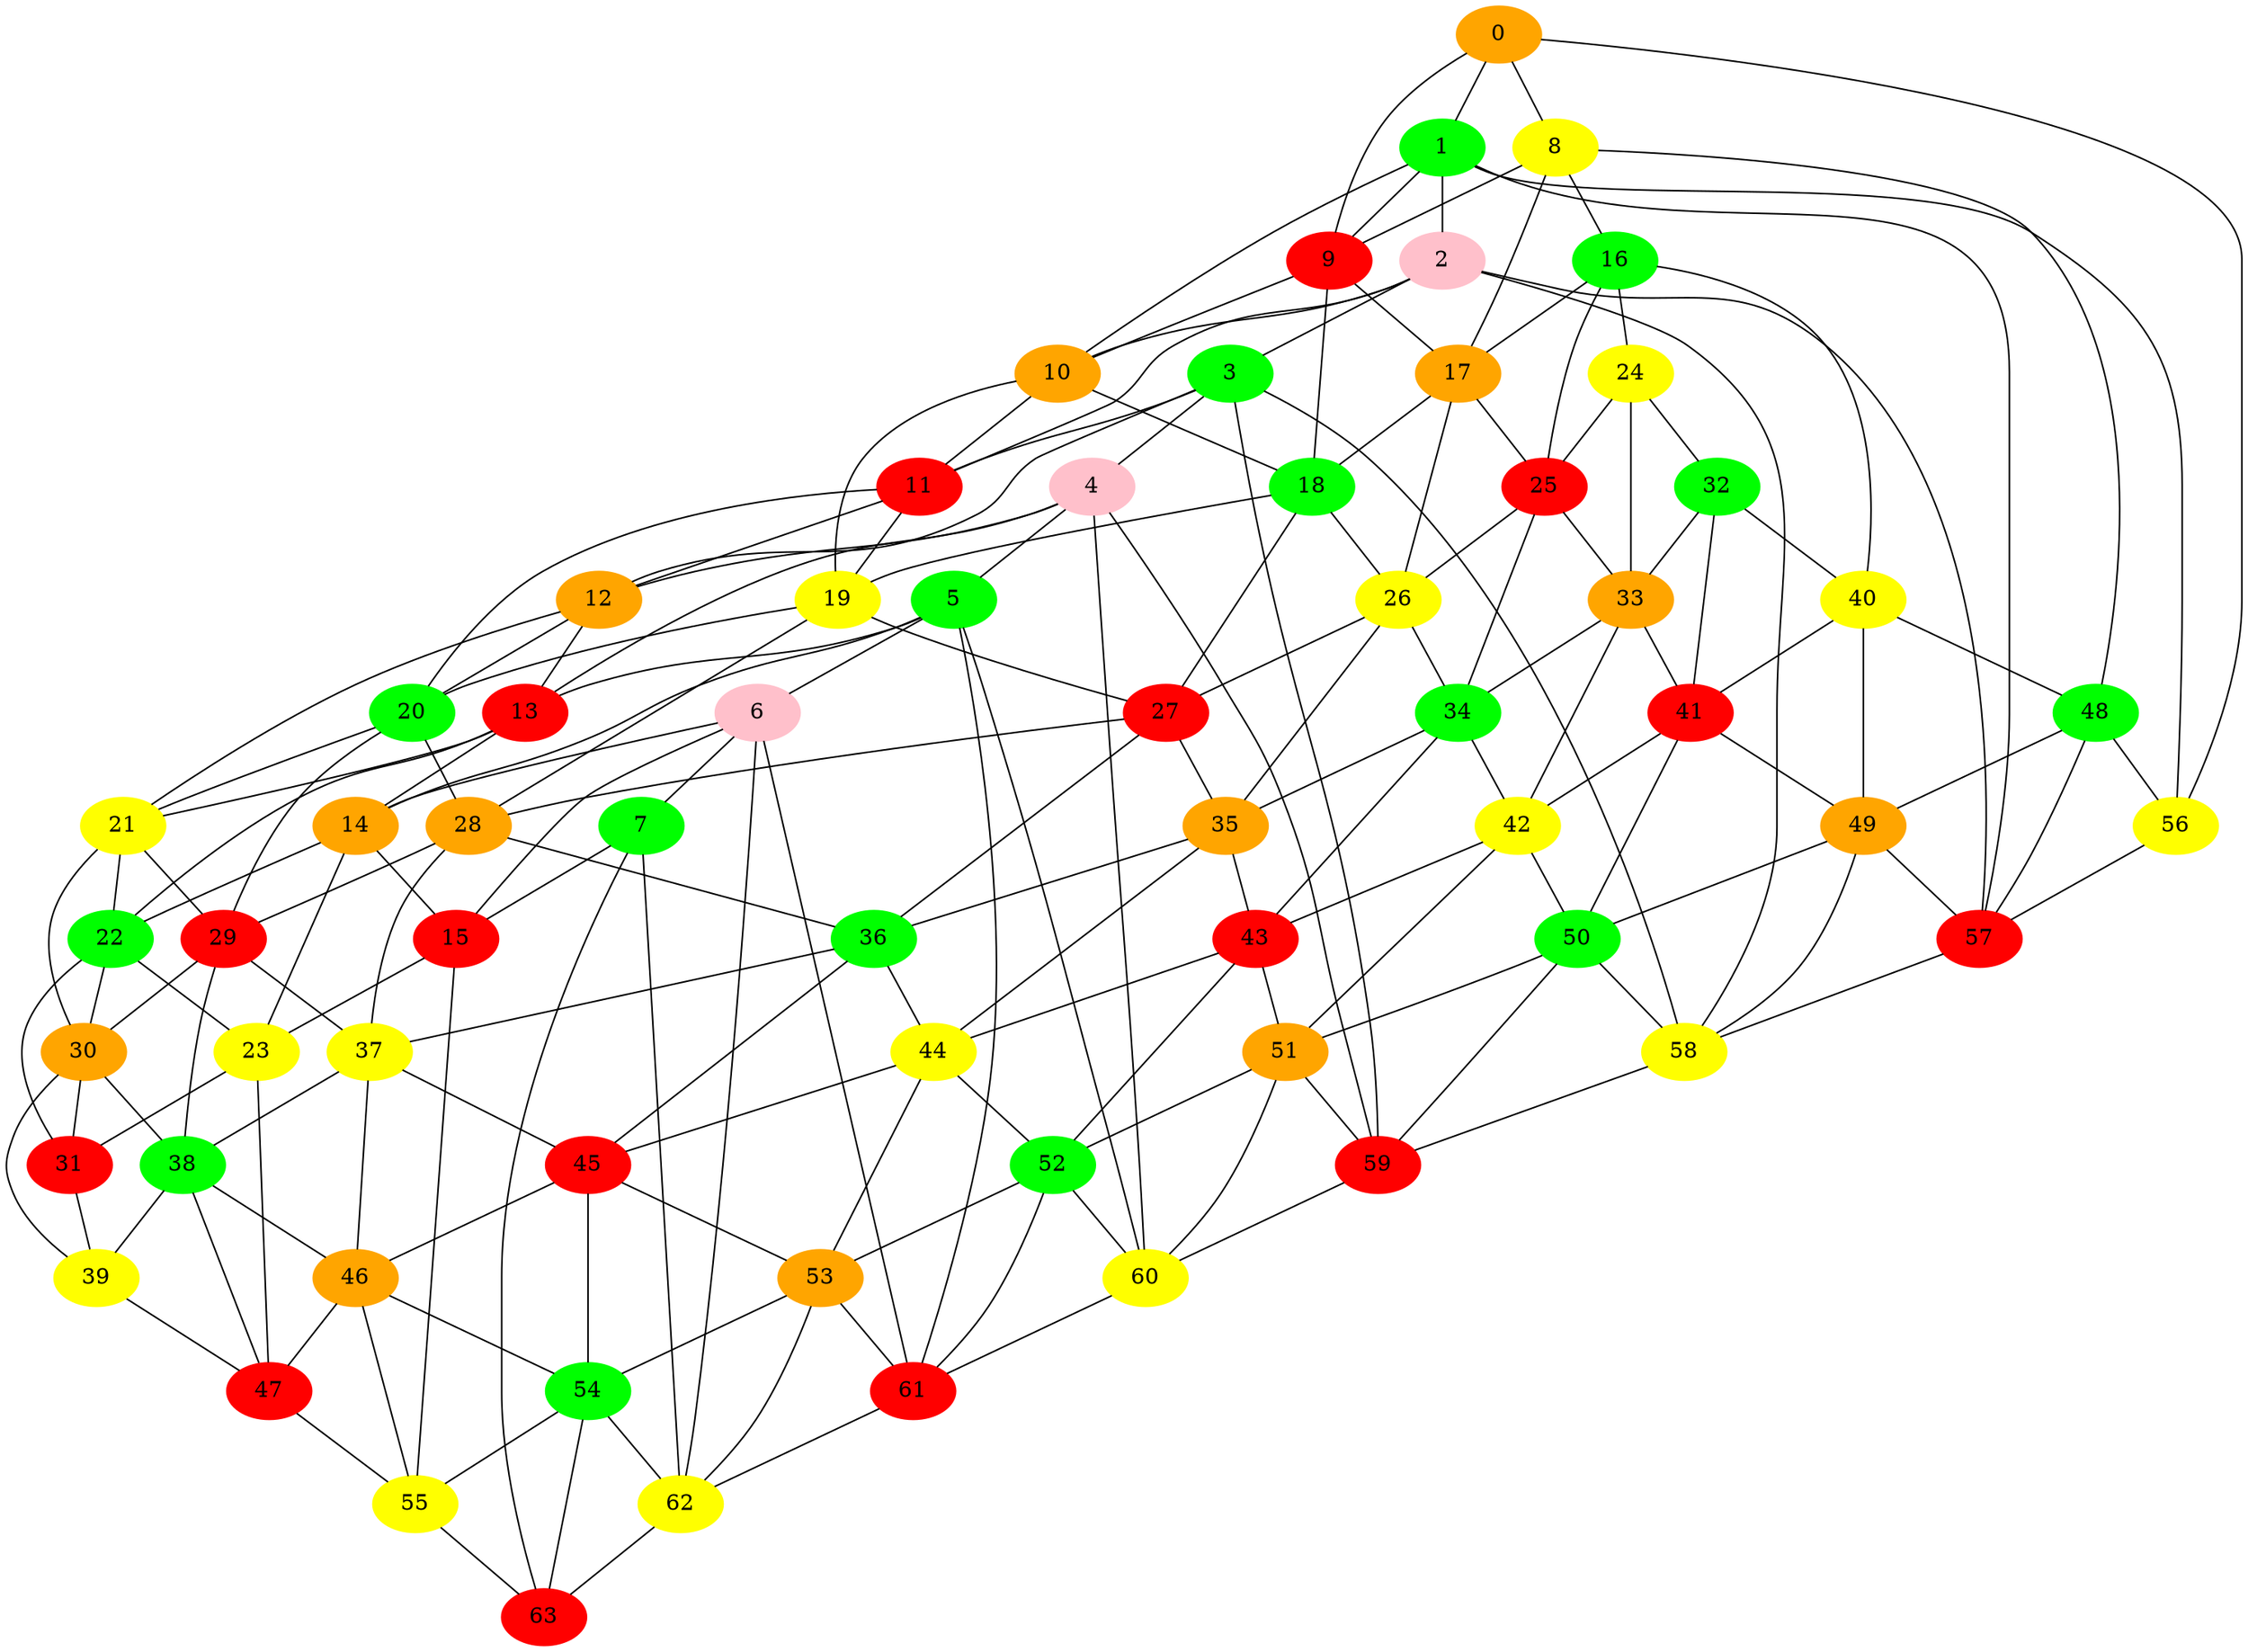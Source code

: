 graph G{
0 [color=orange,style=filled]
1 [color=green,style=filled]
2 [color=pink,style=filled]
3 [color=green,style=filled]
4 [color=pink,style=filled]
5 [color=green,style=filled]
6 [color=pink,style=filled]
7 [color=green,style=filled]
8 [color=yellow,style=filled]
9 [color=red,style=filled]
10 [color=orange,style=filled]
11 [color=red,style=filled]
12 [color=orange,style=filled]
13 [color=red,style=filled]
14 [color=orange,style=filled]
15 [color=red,style=filled]
16 [color=green,style=filled]
17 [color=orange,style=filled]
18 [color=green,style=filled]
19 [color=yellow,style=filled]
20 [color=green,style=filled]
21 [color=yellow,style=filled]
22 [color=green,style=filled]
23 [color=yellow,style=filled]
24 [color=yellow,style=filled]
25 [color=red,style=filled]
26 [color=yellow,style=filled]
27 [color=red,style=filled]
28 [color=orange,style=filled]
29 [color=red,style=filled]
30 [color=orange,style=filled]
31 [color=red,style=filled]
32 [color=green,style=filled]
33 [color=orange,style=filled]
34 [color=green,style=filled]
35 [color=orange,style=filled]
36 [color=green,style=filled]
37 [color=yellow,style=filled]
38 [color=green,style=filled]
39 [color=yellow,style=filled]
40 [color=yellow,style=filled]
41 [color=red,style=filled]
42 [color=yellow,style=filled]
43 [color=red,style=filled]
44 [color=yellow,style=filled]
45 [color=red,style=filled]
46 [color=orange,style=filled]
47 [color=red,style=filled]
48 [color=green,style=filled]
49 [color=orange,style=filled]
50 [color=green,style=filled]
51 [color=orange,style=filled]
52 [color=green,style=filled]
53 [color=orange,style=filled]
54 [color=green,style=filled]
55 [color=yellow,style=filled]
56 [color=yellow,style=filled]
57 [color=red,style=filled]
58 [color=yellow,style=filled]
59 [color=red,style=filled]
60 [color=yellow,style=filled]
61 [color=red,style=filled]
62 [color=yellow,style=filled]
63 [color=red,style=filled]
0--1;
0--8;
0--9;
0--56;
1--2;
1--9;
1--10;
1--56;
1--57;
2--3;
2--10;
2--11;
2--57;
2--58;
3--4;
3--11;
3--12;
3--58;
3--59;
4--5;
4--12;
4--13;
4--59;
4--60;
5--6;
5--13;
5--14;
5--60;
5--61;
6--7;
6--14;
6--15;
6--61;
6--62;
7--15;
7--62;
7--63;
8--9;
8--16;
8--17;
8--48;
9--10;
9--17;
9--18;
10--11;
10--18;
10--19;
11--12;
11--19;
11--20;
12--13;
12--20;
12--21;
13--14;
13--21;
13--22;
14--15;
14--22;
14--23;
15--23;
15--55;
16--17;
16--24;
16--25;
16--40;
17--18;
17--25;
17--26;
18--19;
18--26;
18--27;
19--20;
19--27;
19--28;
20--21;
20--28;
20--29;
21--22;
21--29;
21--30;
22--23;
22--30;
22--31;
23--31;
23--47;
24--25;
24--32;
24--33;
25--26;
25--33;
25--34;
26--27;
26--34;
26--35;
27--28;
27--35;
27--36;
28--29;
28--36;
28--37;
29--30;
29--37;
29--38;
30--31;
30--38;
30--39;
31--39;
32--33;
32--40;
32--41;
33--34;
33--41;
33--42;
34--35;
34--42;
34--43;
35--36;
35--43;
35--44;
36--37;
36--44;
36--45;
37--38;
37--45;
37--46;
38--39;
38--46;
38--47;
39--47;
40--41;
40--48;
40--49;
41--42;
41--49;
41--50;
42--43;
42--50;
42--51;
43--44;
43--51;
43--52;
44--45;
44--52;
44--53;
45--46;
45--53;
45--54;
46--47;
46--54;
46--55;
47--55;
48--49;
48--56;
48--57;
49--50;
49--57;
49--58;
50--51;
50--58;
50--59;
51--52;
51--59;
51--60;
52--53;
52--60;
52--61;
53--54;
53--61;
53--62;
54--55;
54--62;
54--63;
55--63;
56--57;
57--58;
58--59;
59--60;
60--61;
61--62;
62--63;
}